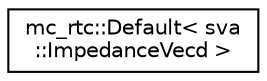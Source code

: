 digraph "Graphical Class Hierarchy"
{
 // INTERACTIVE_SVG=YES
 // LATEX_PDF_SIZE
  edge [fontname="Helvetica",fontsize="10",labelfontname="Helvetica",labelfontsize="10"];
  node [fontname="Helvetica",fontsize="10",shape=record];
  rankdir="LR";
  Node0 [label="mc_rtc::Default\< sva\l::ImpedanceVecd \>",height=0.2,width=0.4,color="black", fillcolor="white", style="filled",URL="$structmc__rtc_1_1Default_3_01sva_1_1ImpedanceVecd_01_4.html",tooltip=" "];
}
